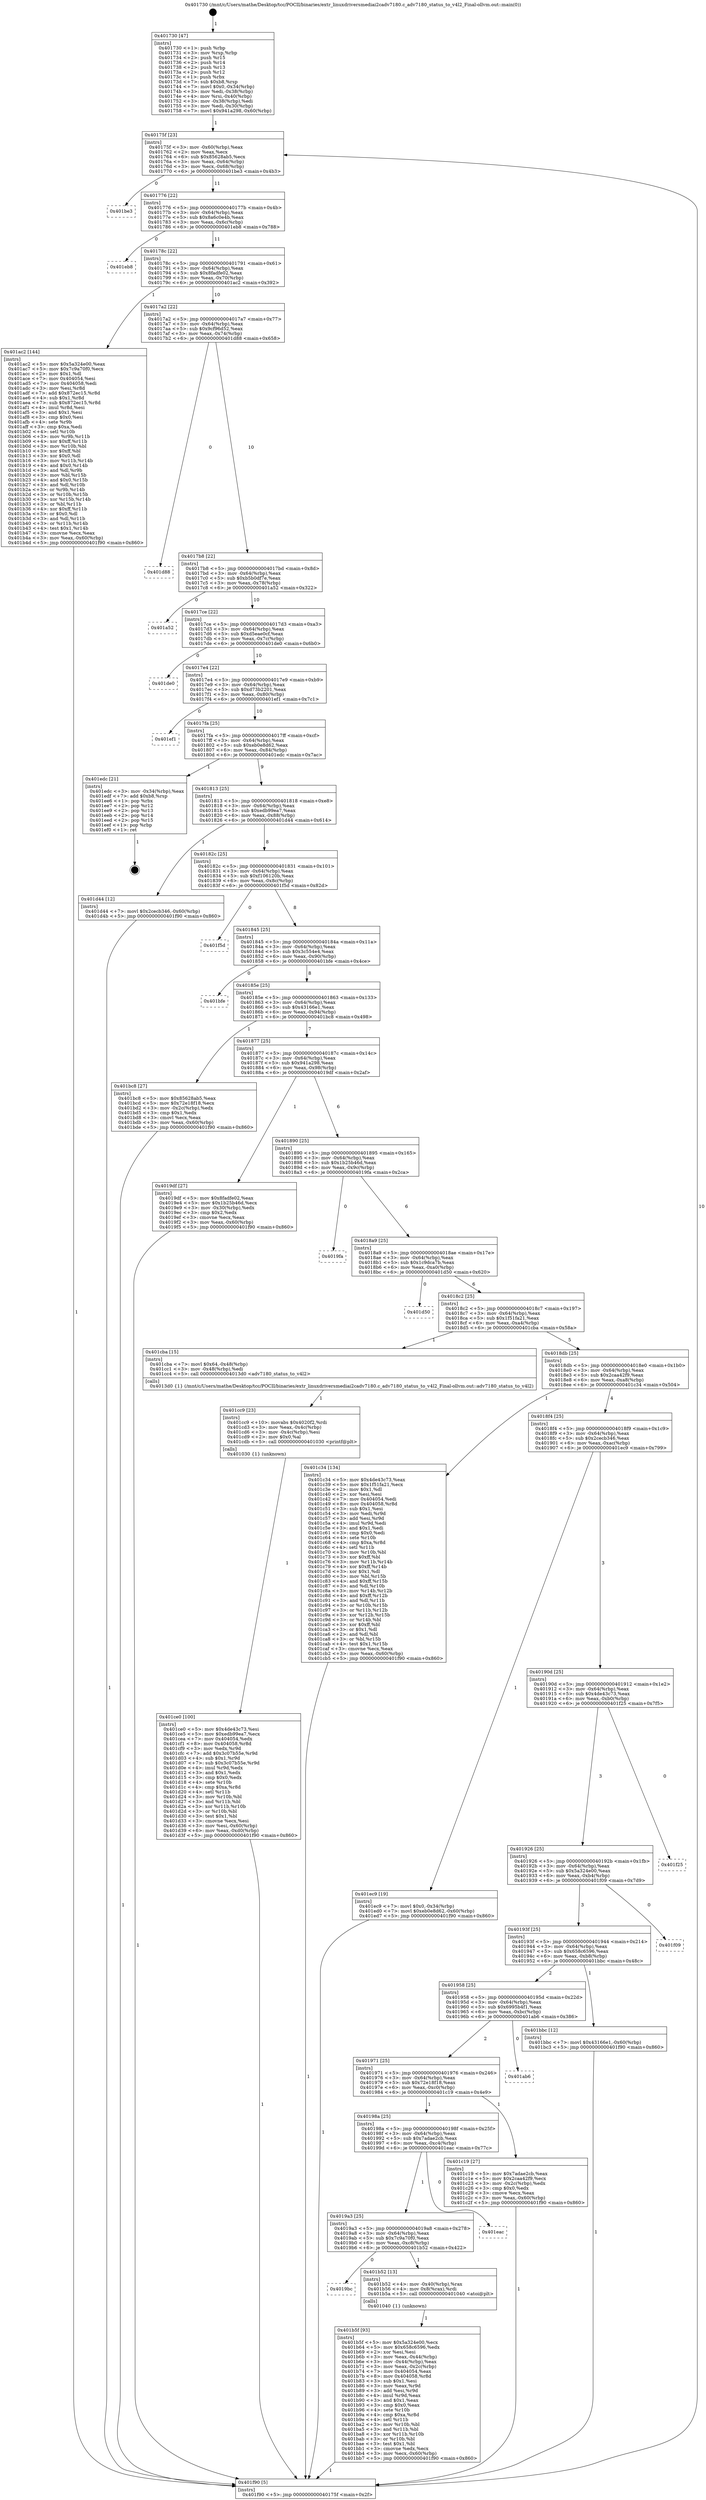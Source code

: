 digraph "0x401730" {
  label = "0x401730 (/mnt/c/Users/mathe/Desktop/tcc/POCII/binaries/extr_linuxdriversmediai2cadv7180.c_adv7180_status_to_v4l2_Final-ollvm.out::main(0))"
  labelloc = "t"
  node[shape=record]

  Entry [label="",width=0.3,height=0.3,shape=circle,fillcolor=black,style=filled]
  "0x40175f" [label="{
     0x40175f [23]\l
     | [instrs]\l
     &nbsp;&nbsp;0x40175f \<+3\>: mov -0x60(%rbp),%eax\l
     &nbsp;&nbsp;0x401762 \<+2\>: mov %eax,%ecx\l
     &nbsp;&nbsp;0x401764 \<+6\>: sub $0x85628ab5,%ecx\l
     &nbsp;&nbsp;0x40176a \<+3\>: mov %eax,-0x64(%rbp)\l
     &nbsp;&nbsp;0x40176d \<+3\>: mov %ecx,-0x68(%rbp)\l
     &nbsp;&nbsp;0x401770 \<+6\>: je 0000000000401be3 \<main+0x4b3\>\l
  }"]
  "0x401be3" [label="{
     0x401be3\l
  }", style=dashed]
  "0x401776" [label="{
     0x401776 [22]\l
     | [instrs]\l
     &nbsp;&nbsp;0x401776 \<+5\>: jmp 000000000040177b \<main+0x4b\>\l
     &nbsp;&nbsp;0x40177b \<+3\>: mov -0x64(%rbp),%eax\l
     &nbsp;&nbsp;0x40177e \<+5\>: sub $0x8a6c0e4b,%eax\l
     &nbsp;&nbsp;0x401783 \<+3\>: mov %eax,-0x6c(%rbp)\l
     &nbsp;&nbsp;0x401786 \<+6\>: je 0000000000401eb8 \<main+0x788\>\l
  }"]
  Exit [label="",width=0.3,height=0.3,shape=circle,fillcolor=black,style=filled,peripheries=2]
  "0x401eb8" [label="{
     0x401eb8\l
  }", style=dashed]
  "0x40178c" [label="{
     0x40178c [22]\l
     | [instrs]\l
     &nbsp;&nbsp;0x40178c \<+5\>: jmp 0000000000401791 \<main+0x61\>\l
     &nbsp;&nbsp;0x401791 \<+3\>: mov -0x64(%rbp),%eax\l
     &nbsp;&nbsp;0x401794 \<+5\>: sub $0x8fadfe02,%eax\l
     &nbsp;&nbsp;0x401799 \<+3\>: mov %eax,-0x70(%rbp)\l
     &nbsp;&nbsp;0x40179c \<+6\>: je 0000000000401ac2 \<main+0x392\>\l
  }"]
  "0x401ce0" [label="{
     0x401ce0 [100]\l
     | [instrs]\l
     &nbsp;&nbsp;0x401ce0 \<+5\>: mov $0x4de43c73,%esi\l
     &nbsp;&nbsp;0x401ce5 \<+5\>: mov $0xedb99ea7,%ecx\l
     &nbsp;&nbsp;0x401cea \<+7\>: mov 0x404054,%edx\l
     &nbsp;&nbsp;0x401cf1 \<+8\>: mov 0x404058,%r8d\l
     &nbsp;&nbsp;0x401cf9 \<+3\>: mov %edx,%r9d\l
     &nbsp;&nbsp;0x401cfc \<+7\>: add $0x3c07b55e,%r9d\l
     &nbsp;&nbsp;0x401d03 \<+4\>: sub $0x1,%r9d\l
     &nbsp;&nbsp;0x401d07 \<+7\>: sub $0x3c07b55e,%r9d\l
     &nbsp;&nbsp;0x401d0e \<+4\>: imul %r9d,%edx\l
     &nbsp;&nbsp;0x401d12 \<+3\>: and $0x1,%edx\l
     &nbsp;&nbsp;0x401d15 \<+3\>: cmp $0x0,%edx\l
     &nbsp;&nbsp;0x401d18 \<+4\>: sete %r10b\l
     &nbsp;&nbsp;0x401d1c \<+4\>: cmp $0xa,%r8d\l
     &nbsp;&nbsp;0x401d20 \<+4\>: setl %r11b\l
     &nbsp;&nbsp;0x401d24 \<+3\>: mov %r10b,%bl\l
     &nbsp;&nbsp;0x401d27 \<+3\>: and %r11b,%bl\l
     &nbsp;&nbsp;0x401d2a \<+3\>: xor %r11b,%r10b\l
     &nbsp;&nbsp;0x401d2d \<+3\>: or %r10b,%bl\l
     &nbsp;&nbsp;0x401d30 \<+3\>: test $0x1,%bl\l
     &nbsp;&nbsp;0x401d33 \<+3\>: cmovne %ecx,%esi\l
     &nbsp;&nbsp;0x401d36 \<+3\>: mov %esi,-0x60(%rbp)\l
     &nbsp;&nbsp;0x401d39 \<+6\>: mov %eax,-0xd0(%rbp)\l
     &nbsp;&nbsp;0x401d3f \<+5\>: jmp 0000000000401f90 \<main+0x860\>\l
  }"]
  "0x401ac2" [label="{
     0x401ac2 [144]\l
     | [instrs]\l
     &nbsp;&nbsp;0x401ac2 \<+5\>: mov $0x5a324e00,%eax\l
     &nbsp;&nbsp;0x401ac7 \<+5\>: mov $0x7c9a70f0,%ecx\l
     &nbsp;&nbsp;0x401acc \<+2\>: mov $0x1,%dl\l
     &nbsp;&nbsp;0x401ace \<+7\>: mov 0x404054,%esi\l
     &nbsp;&nbsp;0x401ad5 \<+7\>: mov 0x404058,%edi\l
     &nbsp;&nbsp;0x401adc \<+3\>: mov %esi,%r8d\l
     &nbsp;&nbsp;0x401adf \<+7\>: add $0x872ec15,%r8d\l
     &nbsp;&nbsp;0x401ae6 \<+4\>: sub $0x1,%r8d\l
     &nbsp;&nbsp;0x401aea \<+7\>: sub $0x872ec15,%r8d\l
     &nbsp;&nbsp;0x401af1 \<+4\>: imul %r8d,%esi\l
     &nbsp;&nbsp;0x401af5 \<+3\>: and $0x1,%esi\l
     &nbsp;&nbsp;0x401af8 \<+3\>: cmp $0x0,%esi\l
     &nbsp;&nbsp;0x401afb \<+4\>: sete %r9b\l
     &nbsp;&nbsp;0x401aff \<+3\>: cmp $0xa,%edi\l
     &nbsp;&nbsp;0x401b02 \<+4\>: setl %r10b\l
     &nbsp;&nbsp;0x401b06 \<+3\>: mov %r9b,%r11b\l
     &nbsp;&nbsp;0x401b09 \<+4\>: xor $0xff,%r11b\l
     &nbsp;&nbsp;0x401b0d \<+3\>: mov %r10b,%bl\l
     &nbsp;&nbsp;0x401b10 \<+3\>: xor $0xff,%bl\l
     &nbsp;&nbsp;0x401b13 \<+3\>: xor $0x0,%dl\l
     &nbsp;&nbsp;0x401b16 \<+3\>: mov %r11b,%r14b\l
     &nbsp;&nbsp;0x401b19 \<+4\>: and $0x0,%r14b\l
     &nbsp;&nbsp;0x401b1d \<+3\>: and %dl,%r9b\l
     &nbsp;&nbsp;0x401b20 \<+3\>: mov %bl,%r15b\l
     &nbsp;&nbsp;0x401b23 \<+4\>: and $0x0,%r15b\l
     &nbsp;&nbsp;0x401b27 \<+3\>: and %dl,%r10b\l
     &nbsp;&nbsp;0x401b2a \<+3\>: or %r9b,%r14b\l
     &nbsp;&nbsp;0x401b2d \<+3\>: or %r10b,%r15b\l
     &nbsp;&nbsp;0x401b30 \<+3\>: xor %r15b,%r14b\l
     &nbsp;&nbsp;0x401b33 \<+3\>: or %bl,%r11b\l
     &nbsp;&nbsp;0x401b36 \<+4\>: xor $0xff,%r11b\l
     &nbsp;&nbsp;0x401b3a \<+3\>: or $0x0,%dl\l
     &nbsp;&nbsp;0x401b3d \<+3\>: and %dl,%r11b\l
     &nbsp;&nbsp;0x401b40 \<+3\>: or %r11b,%r14b\l
     &nbsp;&nbsp;0x401b43 \<+4\>: test $0x1,%r14b\l
     &nbsp;&nbsp;0x401b47 \<+3\>: cmovne %ecx,%eax\l
     &nbsp;&nbsp;0x401b4a \<+3\>: mov %eax,-0x60(%rbp)\l
     &nbsp;&nbsp;0x401b4d \<+5\>: jmp 0000000000401f90 \<main+0x860\>\l
  }"]
  "0x4017a2" [label="{
     0x4017a2 [22]\l
     | [instrs]\l
     &nbsp;&nbsp;0x4017a2 \<+5\>: jmp 00000000004017a7 \<main+0x77\>\l
     &nbsp;&nbsp;0x4017a7 \<+3\>: mov -0x64(%rbp),%eax\l
     &nbsp;&nbsp;0x4017aa \<+5\>: sub $0x9cf96d52,%eax\l
     &nbsp;&nbsp;0x4017af \<+3\>: mov %eax,-0x74(%rbp)\l
     &nbsp;&nbsp;0x4017b2 \<+6\>: je 0000000000401d88 \<main+0x658\>\l
  }"]
  "0x401cc9" [label="{
     0x401cc9 [23]\l
     | [instrs]\l
     &nbsp;&nbsp;0x401cc9 \<+10\>: movabs $0x4020f2,%rdi\l
     &nbsp;&nbsp;0x401cd3 \<+3\>: mov %eax,-0x4c(%rbp)\l
     &nbsp;&nbsp;0x401cd6 \<+3\>: mov -0x4c(%rbp),%esi\l
     &nbsp;&nbsp;0x401cd9 \<+2\>: mov $0x0,%al\l
     &nbsp;&nbsp;0x401cdb \<+5\>: call 0000000000401030 \<printf@plt\>\l
     | [calls]\l
     &nbsp;&nbsp;0x401030 \{1\} (unknown)\l
  }"]
  "0x401d88" [label="{
     0x401d88\l
  }", style=dashed]
  "0x4017b8" [label="{
     0x4017b8 [22]\l
     | [instrs]\l
     &nbsp;&nbsp;0x4017b8 \<+5\>: jmp 00000000004017bd \<main+0x8d\>\l
     &nbsp;&nbsp;0x4017bd \<+3\>: mov -0x64(%rbp),%eax\l
     &nbsp;&nbsp;0x4017c0 \<+5\>: sub $0xb5b0df7e,%eax\l
     &nbsp;&nbsp;0x4017c5 \<+3\>: mov %eax,-0x78(%rbp)\l
     &nbsp;&nbsp;0x4017c8 \<+6\>: je 0000000000401a52 \<main+0x322\>\l
  }"]
  "0x401b5f" [label="{
     0x401b5f [93]\l
     | [instrs]\l
     &nbsp;&nbsp;0x401b5f \<+5\>: mov $0x5a324e00,%ecx\l
     &nbsp;&nbsp;0x401b64 \<+5\>: mov $0x658c6596,%edx\l
     &nbsp;&nbsp;0x401b69 \<+2\>: xor %esi,%esi\l
     &nbsp;&nbsp;0x401b6b \<+3\>: mov %eax,-0x44(%rbp)\l
     &nbsp;&nbsp;0x401b6e \<+3\>: mov -0x44(%rbp),%eax\l
     &nbsp;&nbsp;0x401b71 \<+3\>: mov %eax,-0x2c(%rbp)\l
     &nbsp;&nbsp;0x401b74 \<+7\>: mov 0x404054,%eax\l
     &nbsp;&nbsp;0x401b7b \<+8\>: mov 0x404058,%r8d\l
     &nbsp;&nbsp;0x401b83 \<+3\>: sub $0x1,%esi\l
     &nbsp;&nbsp;0x401b86 \<+3\>: mov %eax,%r9d\l
     &nbsp;&nbsp;0x401b89 \<+3\>: add %esi,%r9d\l
     &nbsp;&nbsp;0x401b8c \<+4\>: imul %r9d,%eax\l
     &nbsp;&nbsp;0x401b90 \<+3\>: and $0x1,%eax\l
     &nbsp;&nbsp;0x401b93 \<+3\>: cmp $0x0,%eax\l
     &nbsp;&nbsp;0x401b96 \<+4\>: sete %r10b\l
     &nbsp;&nbsp;0x401b9a \<+4\>: cmp $0xa,%r8d\l
     &nbsp;&nbsp;0x401b9e \<+4\>: setl %r11b\l
     &nbsp;&nbsp;0x401ba2 \<+3\>: mov %r10b,%bl\l
     &nbsp;&nbsp;0x401ba5 \<+3\>: and %r11b,%bl\l
     &nbsp;&nbsp;0x401ba8 \<+3\>: xor %r11b,%r10b\l
     &nbsp;&nbsp;0x401bab \<+3\>: or %r10b,%bl\l
     &nbsp;&nbsp;0x401bae \<+3\>: test $0x1,%bl\l
     &nbsp;&nbsp;0x401bb1 \<+3\>: cmovne %edx,%ecx\l
     &nbsp;&nbsp;0x401bb4 \<+3\>: mov %ecx,-0x60(%rbp)\l
     &nbsp;&nbsp;0x401bb7 \<+5\>: jmp 0000000000401f90 \<main+0x860\>\l
  }"]
  "0x401a52" [label="{
     0x401a52\l
  }", style=dashed]
  "0x4017ce" [label="{
     0x4017ce [22]\l
     | [instrs]\l
     &nbsp;&nbsp;0x4017ce \<+5\>: jmp 00000000004017d3 \<main+0xa3\>\l
     &nbsp;&nbsp;0x4017d3 \<+3\>: mov -0x64(%rbp),%eax\l
     &nbsp;&nbsp;0x4017d6 \<+5\>: sub $0xd5eae0cf,%eax\l
     &nbsp;&nbsp;0x4017db \<+3\>: mov %eax,-0x7c(%rbp)\l
     &nbsp;&nbsp;0x4017de \<+6\>: je 0000000000401de0 \<main+0x6b0\>\l
  }"]
  "0x4019bc" [label="{
     0x4019bc\l
  }", style=dashed]
  "0x401de0" [label="{
     0x401de0\l
  }", style=dashed]
  "0x4017e4" [label="{
     0x4017e4 [22]\l
     | [instrs]\l
     &nbsp;&nbsp;0x4017e4 \<+5\>: jmp 00000000004017e9 \<main+0xb9\>\l
     &nbsp;&nbsp;0x4017e9 \<+3\>: mov -0x64(%rbp),%eax\l
     &nbsp;&nbsp;0x4017ec \<+5\>: sub $0xd73b2201,%eax\l
     &nbsp;&nbsp;0x4017f1 \<+3\>: mov %eax,-0x80(%rbp)\l
     &nbsp;&nbsp;0x4017f4 \<+6\>: je 0000000000401ef1 \<main+0x7c1\>\l
  }"]
  "0x401b52" [label="{
     0x401b52 [13]\l
     | [instrs]\l
     &nbsp;&nbsp;0x401b52 \<+4\>: mov -0x40(%rbp),%rax\l
     &nbsp;&nbsp;0x401b56 \<+4\>: mov 0x8(%rax),%rdi\l
     &nbsp;&nbsp;0x401b5a \<+5\>: call 0000000000401040 \<atoi@plt\>\l
     | [calls]\l
     &nbsp;&nbsp;0x401040 \{1\} (unknown)\l
  }"]
  "0x401ef1" [label="{
     0x401ef1\l
  }", style=dashed]
  "0x4017fa" [label="{
     0x4017fa [25]\l
     | [instrs]\l
     &nbsp;&nbsp;0x4017fa \<+5\>: jmp 00000000004017ff \<main+0xcf\>\l
     &nbsp;&nbsp;0x4017ff \<+3\>: mov -0x64(%rbp),%eax\l
     &nbsp;&nbsp;0x401802 \<+5\>: sub $0xeb0e8d62,%eax\l
     &nbsp;&nbsp;0x401807 \<+6\>: mov %eax,-0x84(%rbp)\l
     &nbsp;&nbsp;0x40180d \<+6\>: je 0000000000401edc \<main+0x7ac\>\l
  }"]
  "0x4019a3" [label="{
     0x4019a3 [25]\l
     | [instrs]\l
     &nbsp;&nbsp;0x4019a3 \<+5\>: jmp 00000000004019a8 \<main+0x278\>\l
     &nbsp;&nbsp;0x4019a8 \<+3\>: mov -0x64(%rbp),%eax\l
     &nbsp;&nbsp;0x4019ab \<+5\>: sub $0x7c9a70f0,%eax\l
     &nbsp;&nbsp;0x4019b0 \<+6\>: mov %eax,-0xc8(%rbp)\l
     &nbsp;&nbsp;0x4019b6 \<+6\>: je 0000000000401b52 \<main+0x422\>\l
  }"]
  "0x401edc" [label="{
     0x401edc [21]\l
     | [instrs]\l
     &nbsp;&nbsp;0x401edc \<+3\>: mov -0x34(%rbp),%eax\l
     &nbsp;&nbsp;0x401edf \<+7\>: add $0xb8,%rsp\l
     &nbsp;&nbsp;0x401ee6 \<+1\>: pop %rbx\l
     &nbsp;&nbsp;0x401ee7 \<+2\>: pop %r12\l
     &nbsp;&nbsp;0x401ee9 \<+2\>: pop %r13\l
     &nbsp;&nbsp;0x401eeb \<+2\>: pop %r14\l
     &nbsp;&nbsp;0x401eed \<+2\>: pop %r15\l
     &nbsp;&nbsp;0x401eef \<+1\>: pop %rbp\l
     &nbsp;&nbsp;0x401ef0 \<+1\>: ret\l
  }"]
  "0x401813" [label="{
     0x401813 [25]\l
     | [instrs]\l
     &nbsp;&nbsp;0x401813 \<+5\>: jmp 0000000000401818 \<main+0xe8\>\l
     &nbsp;&nbsp;0x401818 \<+3\>: mov -0x64(%rbp),%eax\l
     &nbsp;&nbsp;0x40181b \<+5\>: sub $0xedb99ea7,%eax\l
     &nbsp;&nbsp;0x401820 \<+6\>: mov %eax,-0x88(%rbp)\l
     &nbsp;&nbsp;0x401826 \<+6\>: je 0000000000401d44 \<main+0x614\>\l
  }"]
  "0x401eac" [label="{
     0x401eac\l
  }", style=dashed]
  "0x401d44" [label="{
     0x401d44 [12]\l
     | [instrs]\l
     &nbsp;&nbsp;0x401d44 \<+7\>: movl $0x2cecb346,-0x60(%rbp)\l
     &nbsp;&nbsp;0x401d4b \<+5\>: jmp 0000000000401f90 \<main+0x860\>\l
  }"]
  "0x40182c" [label="{
     0x40182c [25]\l
     | [instrs]\l
     &nbsp;&nbsp;0x40182c \<+5\>: jmp 0000000000401831 \<main+0x101\>\l
     &nbsp;&nbsp;0x401831 \<+3\>: mov -0x64(%rbp),%eax\l
     &nbsp;&nbsp;0x401834 \<+5\>: sub $0xf106120b,%eax\l
     &nbsp;&nbsp;0x401839 \<+6\>: mov %eax,-0x8c(%rbp)\l
     &nbsp;&nbsp;0x40183f \<+6\>: je 0000000000401f5d \<main+0x82d\>\l
  }"]
  "0x40198a" [label="{
     0x40198a [25]\l
     | [instrs]\l
     &nbsp;&nbsp;0x40198a \<+5\>: jmp 000000000040198f \<main+0x25f\>\l
     &nbsp;&nbsp;0x40198f \<+3\>: mov -0x64(%rbp),%eax\l
     &nbsp;&nbsp;0x401992 \<+5\>: sub $0x7adae2cb,%eax\l
     &nbsp;&nbsp;0x401997 \<+6\>: mov %eax,-0xc4(%rbp)\l
     &nbsp;&nbsp;0x40199d \<+6\>: je 0000000000401eac \<main+0x77c\>\l
  }"]
  "0x401f5d" [label="{
     0x401f5d\l
  }", style=dashed]
  "0x401845" [label="{
     0x401845 [25]\l
     | [instrs]\l
     &nbsp;&nbsp;0x401845 \<+5\>: jmp 000000000040184a \<main+0x11a\>\l
     &nbsp;&nbsp;0x40184a \<+3\>: mov -0x64(%rbp),%eax\l
     &nbsp;&nbsp;0x40184d \<+5\>: sub $0x3c554e4,%eax\l
     &nbsp;&nbsp;0x401852 \<+6\>: mov %eax,-0x90(%rbp)\l
     &nbsp;&nbsp;0x401858 \<+6\>: je 0000000000401bfe \<main+0x4ce\>\l
  }"]
  "0x401c19" [label="{
     0x401c19 [27]\l
     | [instrs]\l
     &nbsp;&nbsp;0x401c19 \<+5\>: mov $0x7adae2cb,%eax\l
     &nbsp;&nbsp;0x401c1e \<+5\>: mov $0x2caa42f9,%ecx\l
     &nbsp;&nbsp;0x401c23 \<+3\>: mov -0x2c(%rbp),%edx\l
     &nbsp;&nbsp;0x401c26 \<+3\>: cmp $0x0,%edx\l
     &nbsp;&nbsp;0x401c29 \<+3\>: cmove %ecx,%eax\l
     &nbsp;&nbsp;0x401c2c \<+3\>: mov %eax,-0x60(%rbp)\l
     &nbsp;&nbsp;0x401c2f \<+5\>: jmp 0000000000401f90 \<main+0x860\>\l
  }"]
  "0x401bfe" [label="{
     0x401bfe\l
  }", style=dashed]
  "0x40185e" [label="{
     0x40185e [25]\l
     | [instrs]\l
     &nbsp;&nbsp;0x40185e \<+5\>: jmp 0000000000401863 \<main+0x133\>\l
     &nbsp;&nbsp;0x401863 \<+3\>: mov -0x64(%rbp),%eax\l
     &nbsp;&nbsp;0x401866 \<+5\>: sub $0x43166e1,%eax\l
     &nbsp;&nbsp;0x40186b \<+6\>: mov %eax,-0x94(%rbp)\l
     &nbsp;&nbsp;0x401871 \<+6\>: je 0000000000401bc8 \<main+0x498\>\l
  }"]
  "0x401971" [label="{
     0x401971 [25]\l
     | [instrs]\l
     &nbsp;&nbsp;0x401971 \<+5\>: jmp 0000000000401976 \<main+0x246\>\l
     &nbsp;&nbsp;0x401976 \<+3\>: mov -0x64(%rbp),%eax\l
     &nbsp;&nbsp;0x401979 \<+5\>: sub $0x72e18f18,%eax\l
     &nbsp;&nbsp;0x40197e \<+6\>: mov %eax,-0xc0(%rbp)\l
     &nbsp;&nbsp;0x401984 \<+6\>: je 0000000000401c19 \<main+0x4e9\>\l
  }"]
  "0x401bc8" [label="{
     0x401bc8 [27]\l
     | [instrs]\l
     &nbsp;&nbsp;0x401bc8 \<+5\>: mov $0x85628ab5,%eax\l
     &nbsp;&nbsp;0x401bcd \<+5\>: mov $0x72e18f18,%ecx\l
     &nbsp;&nbsp;0x401bd2 \<+3\>: mov -0x2c(%rbp),%edx\l
     &nbsp;&nbsp;0x401bd5 \<+3\>: cmp $0x1,%edx\l
     &nbsp;&nbsp;0x401bd8 \<+3\>: cmovl %ecx,%eax\l
     &nbsp;&nbsp;0x401bdb \<+3\>: mov %eax,-0x60(%rbp)\l
     &nbsp;&nbsp;0x401bde \<+5\>: jmp 0000000000401f90 \<main+0x860\>\l
  }"]
  "0x401877" [label="{
     0x401877 [25]\l
     | [instrs]\l
     &nbsp;&nbsp;0x401877 \<+5\>: jmp 000000000040187c \<main+0x14c\>\l
     &nbsp;&nbsp;0x40187c \<+3\>: mov -0x64(%rbp),%eax\l
     &nbsp;&nbsp;0x40187f \<+5\>: sub $0x941a298,%eax\l
     &nbsp;&nbsp;0x401884 \<+6\>: mov %eax,-0x98(%rbp)\l
     &nbsp;&nbsp;0x40188a \<+6\>: je 00000000004019df \<main+0x2af\>\l
  }"]
  "0x401ab6" [label="{
     0x401ab6\l
  }", style=dashed]
  "0x4019df" [label="{
     0x4019df [27]\l
     | [instrs]\l
     &nbsp;&nbsp;0x4019df \<+5\>: mov $0x8fadfe02,%eax\l
     &nbsp;&nbsp;0x4019e4 \<+5\>: mov $0x1b25b46d,%ecx\l
     &nbsp;&nbsp;0x4019e9 \<+3\>: mov -0x30(%rbp),%edx\l
     &nbsp;&nbsp;0x4019ec \<+3\>: cmp $0x2,%edx\l
     &nbsp;&nbsp;0x4019ef \<+3\>: cmovne %ecx,%eax\l
     &nbsp;&nbsp;0x4019f2 \<+3\>: mov %eax,-0x60(%rbp)\l
     &nbsp;&nbsp;0x4019f5 \<+5\>: jmp 0000000000401f90 \<main+0x860\>\l
  }"]
  "0x401890" [label="{
     0x401890 [25]\l
     | [instrs]\l
     &nbsp;&nbsp;0x401890 \<+5\>: jmp 0000000000401895 \<main+0x165\>\l
     &nbsp;&nbsp;0x401895 \<+3\>: mov -0x64(%rbp),%eax\l
     &nbsp;&nbsp;0x401898 \<+5\>: sub $0x1b25b46d,%eax\l
     &nbsp;&nbsp;0x40189d \<+6\>: mov %eax,-0x9c(%rbp)\l
     &nbsp;&nbsp;0x4018a3 \<+6\>: je 00000000004019fa \<main+0x2ca\>\l
  }"]
  "0x401f90" [label="{
     0x401f90 [5]\l
     | [instrs]\l
     &nbsp;&nbsp;0x401f90 \<+5\>: jmp 000000000040175f \<main+0x2f\>\l
  }"]
  "0x401730" [label="{
     0x401730 [47]\l
     | [instrs]\l
     &nbsp;&nbsp;0x401730 \<+1\>: push %rbp\l
     &nbsp;&nbsp;0x401731 \<+3\>: mov %rsp,%rbp\l
     &nbsp;&nbsp;0x401734 \<+2\>: push %r15\l
     &nbsp;&nbsp;0x401736 \<+2\>: push %r14\l
     &nbsp;&nbsp;0x401738 \<+2\>: push %r13\l
     &nbsp;&nbsp;0x40173a \<+2\>: push %r12\l
     &nbsp;&nbsp;0x40173c \<+1\>: push %rbx\l
     &nbsp;&nbsp;0x40173d \<+7\>: sub $0xb8,%rsp\l
     &nbsp;&nbsp;0x401744 \<+7\>: movl $0x0,-0x34(%rbp)\l
     &nbsp;&nbsp;0x40174b \<+3\>: mov %edi,-0x38(%rbp)\l
     &nbsp;&nbsp;0x40174e \<+4\>: mov %rsi,-0x40(%rbp)\l
     &nbsp;&nbsp;0x401752 \<+3\>: mov -0x38(%rbp),%edi\l
     &nbsp;&nbsp;0x401755 \<+3\>: mov %edi,-0x30(%rbp)\l
     &nbsp;&nbsp;0x401758 \<+7\>: movl $0x941a298,-0x60(%rbp)\l
  }"]
  "0x401958" [label="{
     0x401958 [25]\l
     | [instrs]\l
     &nbsp;&nbsp;0x401958 \<+5\>: jmp 000000000040195d \<main+0x22d\>\l
     &nbsp;&nbsp;0x40195d \<+3\>: mov -0x64(%rbp),%eax\l
     &nbsp;&nbsp;0x401960 \<+5\>: sub $0x6995b4f1,%eax\l
     &nbsp;&nbsp;0x401965 \<+6\>: mov %eax,-0xbc(%rbp)\l
     &nbsp;&nbsp;0x40196b \<+6\>: je 0000000000401ab6 \<main+0x386\>\l
  }"]
  "0x4019fa" [label="{
     0x4019fa\l
  }", style=dashed]
  "0x4018a9" [label="{
     0x4018a9 [25]\l
     | [instrs]\l
     &nbsp;&nbsp;0x4018a9 \<+5\>: jmp 00000000004018ae \<main+0x17e\>\l
     &nbsp;&nbsp;0x4018ae \<+3\>: mov -0x64(%rbp),%eax\l
     &nbsp;&nbsp;0x4018b1 \<+5\>: sub $0x1c9dca7b,%eax\l
     &nbsp;&nbsp;0x4018b6 \<+6\>: mov %eax,-0xa0(%rbp)\l
     &nbsp;&nbsp;0x4018bc \<+6\>: je 0000000000401d50 \<main+0x620\>\l
  }"]
  "0x401bbc" [label="{
     0x401bbc [12]\l
     | [instrs]\l
     &nbsp;&nbsp;0x401bbc \<+7\>: movl $0x43166e1,-0x60(%rbp)\l
     &nbsp;&nbsp;0x401bc3 \<+5\>: jmp 0000000000401f90 \<main+0x860\>\l
  }"]
  "0x401d50" [label="{
     0x401d50\l
  }", style=dashed]
  "0x4018c2" [label="{
     0x4018c2 [25]\l
     | [instrs]\l
     &nbsp;&nbsp;0x4018c2 \<+5\>: jmp 00000000004018c7 \<main+0x197\>\l
     &nbsp;&nbsp;0x4018c7 \<+3\>: mov -0x64(%rbp),%eax\l
     &nbsp;&nbsp;0x4018ca \<+5\>: sub $0x1f51fa21,%eax\l
     &nbsp;&nbsp;0x4018cf \<+6\>: mov %eax,-0xa4(%rbp)\l
     &nbsp;&nbsp;0x4018d5 \<+6\>: je 0000000000401cba \<main+0x58a\>\l
  }"]
  "0x40193f" [label="{
     0x40193f [25]\l
     | [instrs]\l
     &nbsp;&nbsp;0x40193f \<+5\>: jmp 0000000000401944 \<main+0x214\>\l
     &nbsp;&nbsp;0x401944 \<+3\>: mov -0x64(%rbp),%eax\l
     &nbsp;&nbsp;0x401947 \<+5\>: sub $0x658c6596,%eax\l
     &nbsp;&nbsp;0x40194c \<+6\>: mov %eax,-0xb8(%rbp)\l
     &nbsp;&nbsp;0x401952 \<+6\>: je 0000000000401bbc \<main+0x48c\>\l
  }"]
  "0x401cba" [label="{
     0x401cba [15]\l
     | [instrs]\l
     &nbsp;&nbsp;0x401cba \<+7\>: movl $0x64,-0x48(%rbp)\l
     &nbsp;&nbsp;0x401cc1 \<+3\>: mov -0x48(%rbp),%edi\l
     &nbsp;&nbsp;0x401cc4 \<+5\>: call 00000000004013d0 \<adv7180_status_to_v4l2\>\l
     | [calls]\l
     &nbsp;&nbsp;0x4013d0 \{1\} (/mnt/c/Users/mathe/Desktop/tcc/POCII/binaries/extr_linuxdriversmediai2cadv7180.c_adv7180_status_to_v4l2_Final-ollvm.out::adv7180_status_to_v4l2)\l
  }"]
  "0x4018db" [label="{
     0x4018db [25]\l
     | [instrs]\l
     &nbsp;&nbsp;0x4018db \<+5\>: jmp 00000000004018e0 \<main+0x1b0\>\l
     &nbsp;&nbsp;0x4018e0 \<+3\>: mov -0x64(%rbp),%eax\l
     &nbsp;&nbsp;0x4018e3 \<+5\>: sub $0x2caa42f9,%eax\l
     &nbsp;&nbsp;0x4018e8 \<+6\>: mov %eax,-0xa8(%rbp)\l
     &nbsp;&nbsp;0x4018ee \<+6\>: je 0000000000401c34 \<main+0x504\>\l
  }"]
  "0x401f09" [label="{
     0x401f09\l
  }", style=dashed]
  "0x401c34" [label="{
     0x401c34 [134]\l
     | [instrs]\l
     &nbsp;&nbsp;0x401c34 \<+5\>: mov $0x4de43c73,%eax\l
     &nbsp;&nbsp;0x401c39 \<+5\>: mov $0x1f51fa21,%ecx\l
     &nbsp;&nbsp;0x401c3e \<+2\>: mov $0x1,%dl\l
     &nbsp;&nbsp;0x401c40 \<+2\>: xor %esi,%esi\l
     &nbsp;&nbsp;0x401c42 \<+7\>: mov 0x404054,%edi\l
     &nbsp;&nbsp;0x401c49 \<+8\>: mov 0x404058,%r8d\l
     &nbsp;&nbsp;0x401c51 \<+3\>: sub $0x1,%esi\l
     &nbsp;&nbsp;0x401c54 \<+3\>: mov %edi,%r9d\l
     &nbsp;&nbsp;0x401c57 \<+3\>: add %esi,%r9d\l
     &nbsp;&nbsp;0x401c5a \<+4\>: imul %r9d,%edi\l
     &nbsp;&nbsp;0x401c5e \<+3\>: and $0x1,%edi\l
     &nbsp;&nbsp;0x401c61 \<+3\>: cmp $0x0,%edi\l
     &nbsp;&nbsp;0x401c64 \<+4\>: sete %r10b\l
     &nbsp;&nbsp;0x401c68 \<+4\>: cmp $0xa,%r8d\l
     &nbsp;&nbsp;0x401c6c \<+4\>: setl %r11b\l
     &nbsp;&nbsp;0x401c70 \<+3\>: mov %r10b,%bl\l
     &nbsp;&nbsp;0x401c73 \<+3\>: xor $0xff,%bl\l
     &nbsp;&nbsp;0x401c76 \<+3\>: mov %r11b,%r14b\l
     &nbsp;&nbsp;0x401c79 \<+4\>: xor $0xff,%r14b\l
     &nbsp;&nbsp;0x401c7d \<+3\>: xor $0x1,%dl\l
     &nbsp;&nbsp;0x401c80 \<+3\>: mov %bl,%r15b\l
     &nbsp;&nbsp;0x401c83 \<+4\>: and $0xff,%r15b\l
     &nbsp;&nbsp;0x401c87 \<+3\>: and %dl,%r10b\l
     &nbsp;&nbsp;0x401c8a \<+3\>: mov %r14b,%r12b\l
     &nbsp;&nbsp;0x401c8d \<+4\>: and $0xff,%r12b\l
     &nbsp;&nbsp;0x401c91 \<+3\>: and %dl,%r11b\l
     &nbsp;&nbsp;0x401c94 \<+3\>: or %r10b,%r15b\l
     &nbsp;&nbsp;0x401c97 \<+3\>: or %r11b,%r12b\l
     &nbsp;&nbsp;0x401c9a \<+3\>: xor %r12b,%r15b\l
     &nbsp;&nbsp;0x401c9d \<+3\>: or %r14b,%bl\l
     &nbsp;&nbsp;0x401ca0 \<+3\>: xor $0xff,%bl\l
     &nbsp;&nbsp;0x401ca3 \<+3\>: or $0x1,%dl\l
     &nbsp;&nbsp;0x401ca6 \<+2\>: and %dl,%bl\l
     &nbsp;&nbsp;0x401ca8 \<+3\>: or %bl,%r15b\l
     &nbsp;&nbsp;0x401cab \<+4\>: test $0x1,%r15b\l
     &nbsp;&nbsp;0x401caf \<+3\>: cmovne %ecx,%eax\l
     &nbsp;&nbsp;0x401cb2 \<+3\>: mov %eax,-0x60(%rbp)\l
     &nbsp;&nbsp;0x401cb5 \<+5\>: jmp 0000000000401f90 \<main+0x860\>\l
  }"]
  "0x4018f4" [label="{
     0x4018f4 [25]\l
     | [instrs]\l
     &nbsp;&nbsp;0x4018f4 \<+5\>: jmp 00000000004018f9 \<main+0x1c9\>\l
     &nbsp;&nbsp;0x4018f9 \<+3\>: mov -0x64(%rbp),%eax\l
     &nbsp;&nbsp;0x4018fc \<+5\>: sub $0x2cecb346,%eax\l
     &nbsp;&nbsp;0x401901 \<+6\>: mov %eax,-0xac(%rbp)\l
     &nbsp;&nbsp;0x401907 \<+6\>: je 0000000000401ec9 \<main+0x799\>\l
  }"]
  "0x401926" [label="{
     0x401926 [25]\l
     | [instrs]\l
     &nbsp;&nbsp;0x401926 \<+5\>: jmp 000000000040192b \<main+0x1fb\>\l
     &nbsp;&nbsp;0x40192b \<+3\>: mov -0x64(%rbp),%eax\l
     &nbsp;&nbsp;0x40192e \<+5\>: sub $0x5a324e00,%eax\l
     &nbsp;&nbsp;0x401933 \<+6\>: mov %eax,-0xb4(%rbp)\l
     &nbsp;&nbsp;0x401939 \<+6\>: je 0000000000401f09 \<main+0x7d9\>\l
  }"]
  "0x401ec9" [label="{
     0x401ec9 [19]\l
     | [instrs]\l
     &nbsp;&nbsp;0x401ec9 \<+7\>: movl $0x0,-0x34(%rbp)\l
     &nbsp;&nbsp;0x401ed0 \<+7\>: movl $0xeb0e8d62,-0x60(%rbp)\l
     &nbsp;&nbsp;0x401ed7 \<+5\>: jmp 0000000000401f90 \<main+0x860\>\l
  }"]
  "0x40190d" [label="{
     0x40190d [25]\l
     | [instrs]\l
     &nbsp;&nbsp;0x40190d \<+5\>: jmp 0000000000401912 \<main+0x1e2\>\l
     &nbsp;&nbsp;0x401912 \<+3\>: mov -0x64(%rbp),%eax\l
     &nbsp;&nbsp;0x401915 \<+5\>: sub $0x4de43c73,%eax\l
     &nbsp;&nbsp;0x40191a \<+6\>: mov %eax,-0xb0(%rbp)\l
     &nbsp;&nbsp;0x401920 \<+6\>: je 0000000000401f25 \<main+0x7f5\>\l
  }"]
  "0x401f25" [label="{
     0x401f25\l
  }", style=dashed]
  Entry -> "0x401730" [label=" 1"]
  "0x40175f" -> "0x401be3" [label=" 0"]
  "0x40175f" -> "0x401776" [label=" 11"]
  "0x401edc" -> Exit [label=" 1"]
  "0x401776" -> "0x401eb8" [label=" 0"]
  "0x401776" -> "0x40178c" [label=" 11"]
  "0x401ec9" -> "0x401f90" [label=" 1"]
  "0x40178c" -> "0x401ac2" [label=" 1"]
  "0x40178c" -> "0x4017a2" [label=" 10"]
  "0x401d44" -> "0x401f90" [label=" 1"]
  "0x4017a2" -> "0x401d88" [label=" 0"]
  "0x4017a2" -> "0x4017b8" [label=" 10"]
  "0x401ce0" -> "0x401f90" [label=" 1"]
  "0x4017b8" -> "0x401a52" [label=" 0"]
  "0x4017b8" -> "0x4017ce" [label=" 10"]
  "0x401cc9" -> "0x401ce0" [label=" 1"]
  "0x4017ce" -> "0x401de0" [label=" 0"]
  "0x4017ce" -> "0x4017e4" [label=" 10"]
  "0x401cba" -> "0x401cc9" [label=" 1"]
  "0x4017e4" -> "0x401ef1" [label=" 0"]
  "0x4017e4" -> "0x4017fa" [label=" 10"]
  "0x401c34" -> "0x401f90" [label=" 1"]
  "0x4017fa" -> "0x401edc" [label=" 1"]
  "0x4017fa" -> "0x401813" [label=" 9"]
  "0x401bc8" -> "0x401f90" [label=" 1"]
  "0x401813" -> "0x401d44" [label=" 1"]
  "0x401813" -> "0x40182c" [label=" 8"]
  "0x401bbc" -> "0x401f90" [label=" 1"]
  "0x40182c" -> "0x401f5d" [label=" 0"]
  "0x40182c" -> "0x401845" [label=" 8"]
  "0x401b52" -> "0x401b5f" [label=" 1"]
  "0x401845" -> "0x401bfe" [label=" 0"]
  "0x401845" -> "0x40185e" [label=" 8"]
  "0x4019a3" -> "0x4019bc" [label=" 0"]
  "0x40185e" -> "0x401bc8" [label=" 1"]
  "0x40185e" -> "0x401877" [label=" 7"]
  "0x401c19" -> "0x401f90" [label=" 1"]
  "0x401877" -> "0x4019df" [label=" 1"]
  "0x401877" -> "0x401890" [label=" 6"]
  "0x4019df" -> "0x401f90" [label=" 1"]
  "0x401730" -> "0x40175f" [label=" 1"]
  "0x401f90" -> "0x40175f" [label=" 10"]
  "0x401ac2" -> "0x401f90" [label=" 1"]
  "0x40198a" -> "0x4019a3" [label=" 1"]
  "0x401890" -> "0x4019fa" [label=" 0"]
  "0x401890" -> "0x4018a9" [label=" 6"]
  "0x401b5f" -> "0x401f90" [label=" 1"]
  "0x4018a9" -> "0x401d50" [label=" 0"]
  "0x4018a9" -> "0x4018c2" [label=" 6"]
  "0x401971" -> "0x40198a" [label=" 1"]
  "0x4018c2" -> "0x401cba" [label=" 1"]
  "0x4018c2" -> "0x4018db" [label=" 5"]
  "0x4019a3" -> "0x401b52" [label=" 1"]
  "0x4018db" -> "0x401c34" [label=" 1"]
  "0x4018db" -> "0x4018f4" [label=" 4"]
  "0x401958" -> "0x401971" [label=" 2"]
  "0x4018f4" -> "0x401ec9" [label=" 1"]
  "0x4018f4" -> "0x40190d" [label=" 3"]
  "0x40198a" -> "0x401eac" [label=" 0"]
  "0x40190d" -> "0x401f25" [label=" 0"]
  "0x40190d" -> "0x401926" [label=" 3"]
  "0x401958" -> "0x401ab6" [label=" 0"]
  "0x401926" -> "0x401f09" [label=" 0"]
  "0x401926" -> "0x40193f" [label=" 3"]
  "0x401971" -> "0x401c19" [label=" 1"]
  "0x40193f" -> "0x401bbc" [label=" 1"]
  "0x40193f" -> "0x401958" [label=" 2"]
}
